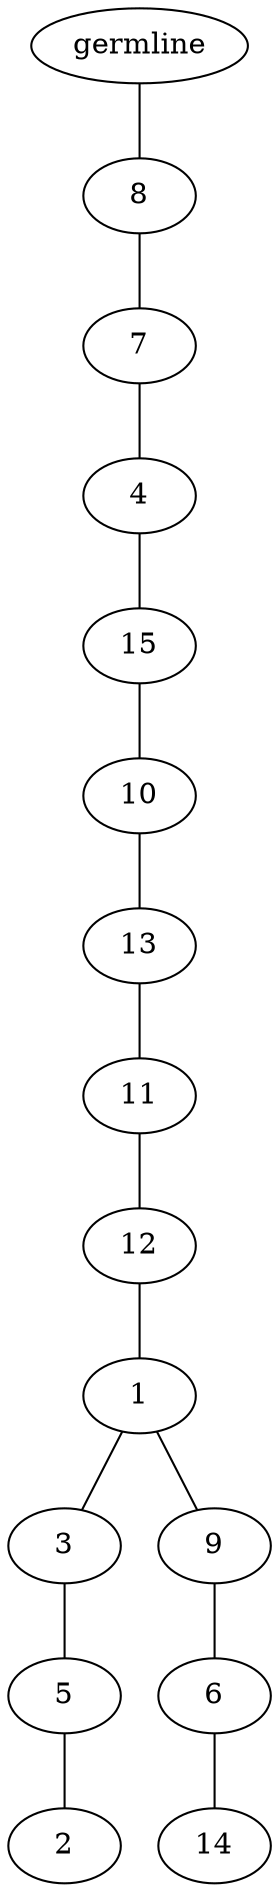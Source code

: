 graph tree {
    "140340738139568" [label="germline"];
    "140340738240624" [label="8"];
    "140340738241296" [label="7"];
    "140340738244128" [label="4"];
    "140340738244176" [label="15"];
    "140340738213488" [label="10"];
    "140340738213104" [label="13"];
    "140340738213344" [label="11"];
    "140340738213776" [label="12"];
    "140340738214064" [label="1"];
    "140340738214352" [label="3"];
    "140340738134704" [label="5"];
    "140340738134992" [label="2"];
    "140340738215168" [label="9"];
    "140340738214448" [label="6"];
    "140340738215312" [label="14"];
    "140340738139568" -- "140340738240624";
    "140340738240624" -- "140340738241296";
    "140340738241296" -- "140340738244128";
    "140340738244128" -- "140340738244176";
    "140340738244176" -- "140340738213488";
    "140340738213488" -- "140340738213104";
    "140340738213104" -- "140340738213344";
    "140340738213344" -- "140340738213776";
    "140340738213776" -- "140340738214064";
    "140340738214064" -- "140340738214352";
    "140340738214064" -- "140340738215168";
    "140340738214352" -- "140340738134704";
    "140340738134704" -- "140340738134992";
    "140340738215168" -- "140340738214448";
    "140340738214448" -- "140340738215312";
}
